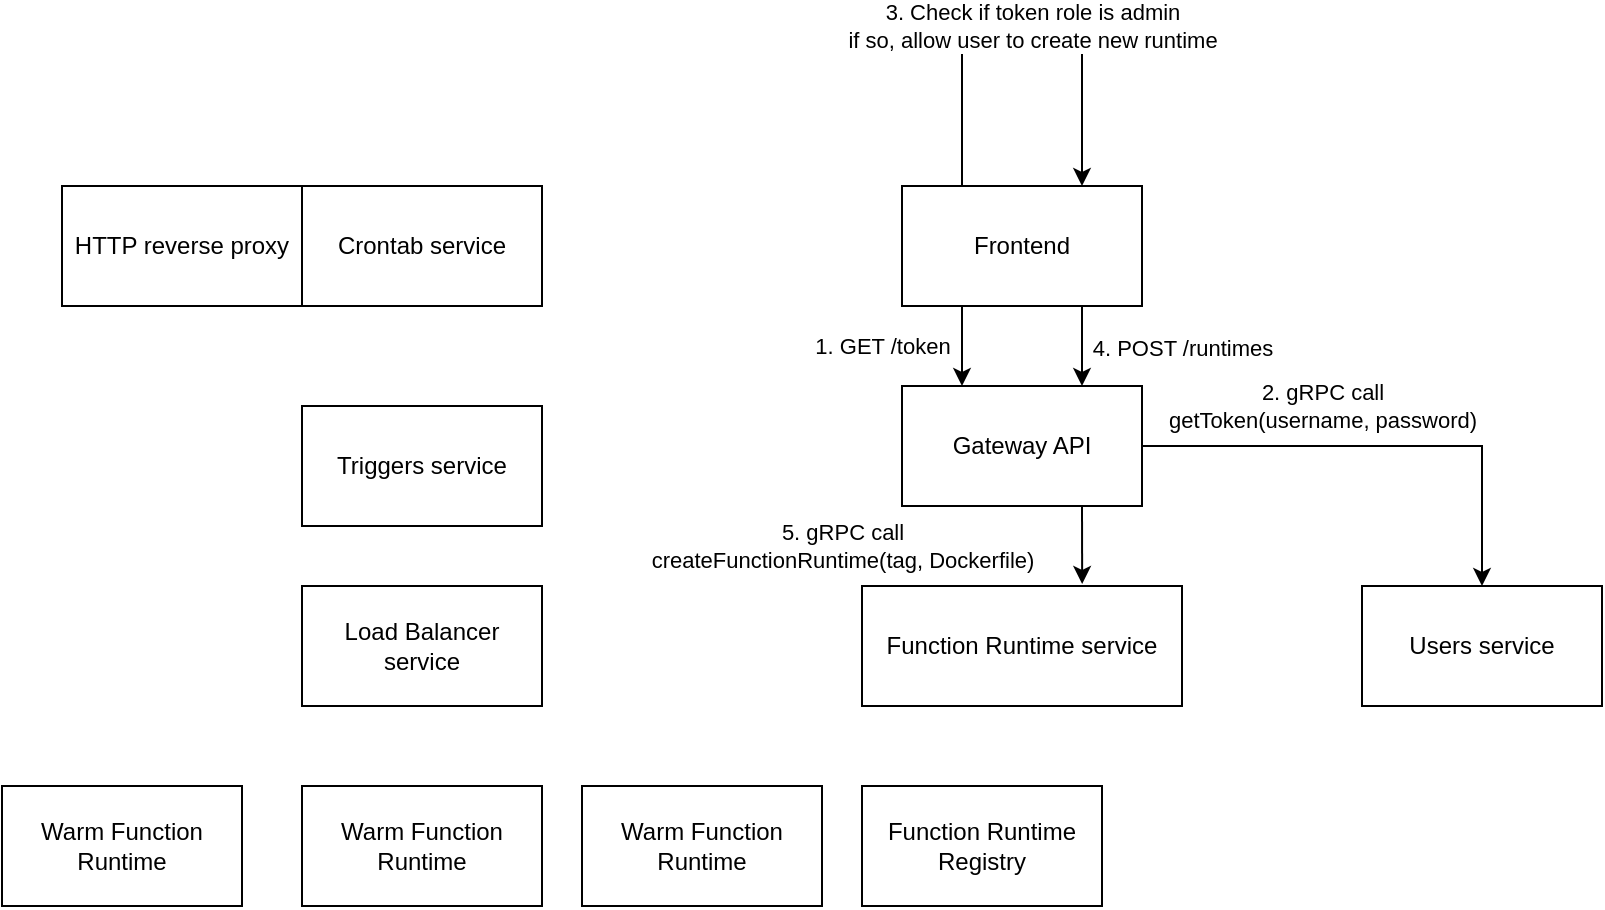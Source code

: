 <mxfile version="21.8.2" type="device">
  <diagram name="Page-1" id="y-IEpzpSFTas2U37_VpN">
    <mxGraphModel dx="2924" dy="1110" grid="1" gridSize="10" guides="1" tooltips="1" connect="1" arrows="1" fold="1" page="1" pageScale="1" pageWidth="850" pageHeight="1100" math="0" shadow="0">
      <root>
        <mxCell id="0" />
        <mxCell id="1" parent="0" />
        <mxCell id="KMrAhKljUxcad8yyep4I-18" value="Services" parent="0" />
        <mxCell id="KMrAhKljUxcad8yyep4I-19" value="Function Runtime service" style="rounded=0;whiteSpace=wrap;html=1;" parent="KMrAhKljUxcad8yyep4I-18" vertex="1">
          <mxGeometry x="360" y="300" width="160" height="60" as="geometry" />
        </mxCell>
        <mxCell id="KMrAhKljUxcad8yyep4I-20" value="Gateway API" style="rounded=0;whiteSpace=wrap;html=1;" parent="KMrAhKljUxcad8yyep4I-18" vertex="1">
          <mxGeometry x="380" y="200" width="120" height="60" as="geometry" />
        </mxCell>
        <mxCell id="KMrAhKljUxcad8yyep4I-21" value="Frontend" style="rounded=0;whiteSpace=wrap;html=1;" parent="KMrAhKljUxcad8yyep4I-18" vertex="1">
          <mxGeometry x="380" y="100" width="120" height="60" as="geometry" />
        </mxCell>
        <mxCell id="KMrAhKljUxcad8yyep4I-22" value="Load Balancer&lt;br&gt;service" style="rounded=0;whiteSpace=wrap;html=1;" parent="KMrAhKljUxcad8yyep4I-18" vertex="1">
          <mxGeometry x="80" y="300" width="120" height="60" as="geometry" />
        </mxCell>
        <mxCell id="KMrAhKljUxcad8yyep4I-23" value="Warm Function Runtime" style="rounded=0;whiteSpace=wrap;html=1;" parent="KMrAhKljUxcad8yyep4I-18" vertex="1">
          <mxGeometry x="80" y="400" width="120" height="60" as="geometry" />
        </mxCell>
        <mxCell id="KMrAhKljUxcad8yyep4I-24" value="Warm Function Runtime" style="rounded=0;whiteSpace=wrap;html=1;" parent="KMrAhKljUxcad8yyep4I-18" vertex="1">
          <mxGeometry x="220" y="400" width="120" height="60" as="geometry" />
        </mxCell>
        <mxCell id="KMrAhKljUxcad8yyep4I-25" value="Warm Function Runtime" style="rounded=0;whiteSpace=wrap;html=1;" parent="KMrAhKljUxcad8yyep4I-18" vertex="1">
          <mxGeometry x="-70" y="400" width="120" height="60" as="geometry" />
        </mxCell>
        <mxCell id="KMrAhKljUxcad8yyep4I-26" value="Users service" style="rounded=0;whiteSpace=wrap;html=1;" parent="KMrAhKljUxcad8yyep4I-18" vertex="1">
          <mxGeometry x="610" y="300" width="120" height="60" as="geometry" />
        </mxCell>
        <mxCell id="KMrAhKljUxcad8yyep4I-27" value="Triggers service" style="rounded=0;whiteSpace=wrap;html=1;" parent="KMrAhKljUxcad8yyep4I-18" vertex="1">
          <mxGeometry x="80" y="210" width="120" height="60" as="geometry" />
        </mxCell>
        <mxCell id="KMrAhKljUxcad8yyep4I-28" value="HTTP reverse proxy" style="rounded=0;whiteSpace=wrap;html=1;" parent="KMrAhKljUxcad8yyep4I-18" vertex="1">
          <mxGeometry x="-40" y="100" width="120" height="60" as="geometry" />
        </mxCell>
        <mxCell id="KMrAhKljUxcad8yyep4I-29" value="Crontab service" style="rounded=0;whiteSpace=wrap;html=1;" parent="KMrAhKljUxcad8yyep4I-18" vertex="1">
          <mxGeometry x="80" y="100" width="120" height="60" as="geometry" />
        </mxCell>
        <mxCell id="KMrAhKljUxcad8yyep4I-40" value="Function Runtime Registry" style="rounded=0;whiteSpace=wrap;html=1;" parent="KMrAhKljUxcad8yyep4I-18" vertex="1">
          <mxGeometry x="360" y="400" width="120" height="60" as="geometry" />
        </mxCell>
        <mxCell id="KMrAhKljUxcad8yyep4I-30" value="Use Case: Create new runtime" parent="0" />
        <mxCell id="KMrAhKljUxcad8yyep4I-31" style="edgeStyle=orthogonalEdgeStyle;rounded=0;orthogonalLoop=1;jettySize=auto;html=1;exitX=0.25;exitY=1;exitDx=0;exitDy=0;entryX=0.25;entryY=0;entryDx=0;entryDy=0;" parent="KMrAhKljUxcad8yyep4I-30" source="KMrAhKljUxcad8yyep4I-21" target="KMrAhKljUxcad8yyep4I-20" edge="1">
          <mxGeometry relative="1" as="geometry" />
        </mxCell>
        <mxCell id="KMrAhKljUxcad8yyep4I-32" value="1. GET /token" style="edgeLabel;html=1;align=center;verticalAlign=middle;resizable=0;points=[];" parent="KMrAhKljUxcad8yyep4I-31" vertex="1" connectable="0">
          <mxGeometry x="-0.45" y="-1" relative="1" as="geometry">
            <mxPoint x="-39" y="9" as="offset" />
          </mxGeometry>
        </mxCell>
        <mxCell id="KMrAhKljUxcad8yyep4I-35" style="edgeStyle=orthogonalEdgeStyle;rounded=0;orthogonalLoop=1;jettySize=auto;html=1;exitX=0.25;exitY=0;exitDx=0;exitDy=0;entryX=0.75;entryY=0;entryDx=0;entryDy=0;" parent="KMrAhKljUxcad8yyep4I-30" source="KMrAhKljUxcad8yyep4I-21" target="KMrAhKljUxcad8yyep4I-21" edge="1">
          <mxGeometry relative="1" as="geometry">
            <Array as="points">
              <mxPoint x="410" y="30" />
              <mxPoint x="470" y="30" />
            </Array>
          </mxGeometry>
        </mxCell>
        <mxCell id="KMrAhKljUxcad8yyep4I-36" value="3. Check if token role is admin&lt;br&gt;if so, allow user to create new runtime" style="edgeLabel;html=1;align=center;verticalAlign=middle;resizable=0;points=[];" parent="KMrAhKljUxcad8yyep4I-35" vertex="1" connectable="0">
          <mxGeometry x="0.05" relative="1" as="geometry">
            <mxPoint y="-10" as="offset" />
          </mxGeometry>
        </mxCell>
        <mxCell id="KMrAhKljUxcad8yyep4I-33" style="edgeStyle=orthogonalEdgeStyle;rounded=0;orthogonalLoop=1;jettySize=auto;html=1;exitX=1;exitY=0.5;exitDx=0;exitDy=0;entryX=0.5;entryY=0;entryDx=0;entryDy=0;" parent="KMrAhKljUxcad8yyep4I-30" source="KMrAhKljUxcad8yyep4I-20" target="KMrAhKljUxcad8yyep4I-26" edge="1">
          <mxGeometry relative="1" as="geometry" />
        </mxCell>
        <mxCell id="KMrAhKljUxcad8yyep4I-34" value="2. gRPC call&lt;br&gt;getToken(username, password)" style="edgeLabel;html=1;align=center;verticalAlign=middle;resizable=0;points=[];" parent="KMrAhKljUxcad8yyep4I-33" vertex="1" connectable="0">
          <mxGeometry x="0.108" relative="1" as="geometry">
            <mxPoint x="-43" y="-20" as="offset" />
          </mxGeometry>
        </mxCell>
        <mxCell id="KMrAhKljUxcad8yyep4I-37" style="edgeStyle=orthogonalEdgeStyle;rounded=0;orthogonalLoop=1;jettySize=auto;html=1;exitX=0.75;exitY=1;exitDx=0;exitDy=0;entryX=0.75;entryY=0;entryDx=0;entryDy=0;" parent="KMrAhKljUxcad8yyep4I-30" source="KMrAhKljUxcad8yyep4I-21" target="KMrAhKljUxcad8yyep4I-20" edge="1">
          <mxGeometry relative="1" as="geometry" />
        </mxCell>
        <mxCell id="KMrAhKljUxcad8yyep4I-38" value="4. POST /runtimes" style="edgeLabel;html=1;align=center;verticalAlign=middle;resizable=0;points=[];" parent="KMrAhKljUxcad8yyep4I-37" vertex="1" connectable="0">
          <mxGeometry x="0.05" y="1" relative="1" as="geometry">
            <mxPoint x="49" as="offset" />
          </mxGeometry>
        </mxCell>
        <mxCell id="KMrAhKljUxcad8yyep4I-39" value="5. gRPC call&lt;br&gt;createFunctionRuntime(tag, Dockerfile)" style="edgeStyle=orthogonalEdgeStyle;rounded=0;orthogonalLoop=1;jettySize=auto;html=1;exitX=0.75;exitY=1;exitDx=0;exitDy=0;entryX=0.688;entryY=-0.017;entryDx=0;entryDy=0;entryPerimeter=0;" parent="KMrAhKljUxcad8yyep4I-30" source="KMrAhKljUxcad8yyep4I-20" target="KMrAhKljUxcad8yyep4I-19" edge="1">
          <mxGeometry x="0.013" y="-120" relative="1" as="geometry">
            <mxPoint as="offset" />
          </mxGeometry>
        </mxCell>
      </root>
    </mxGraphModel>
  </diagram>
</mxfile>
